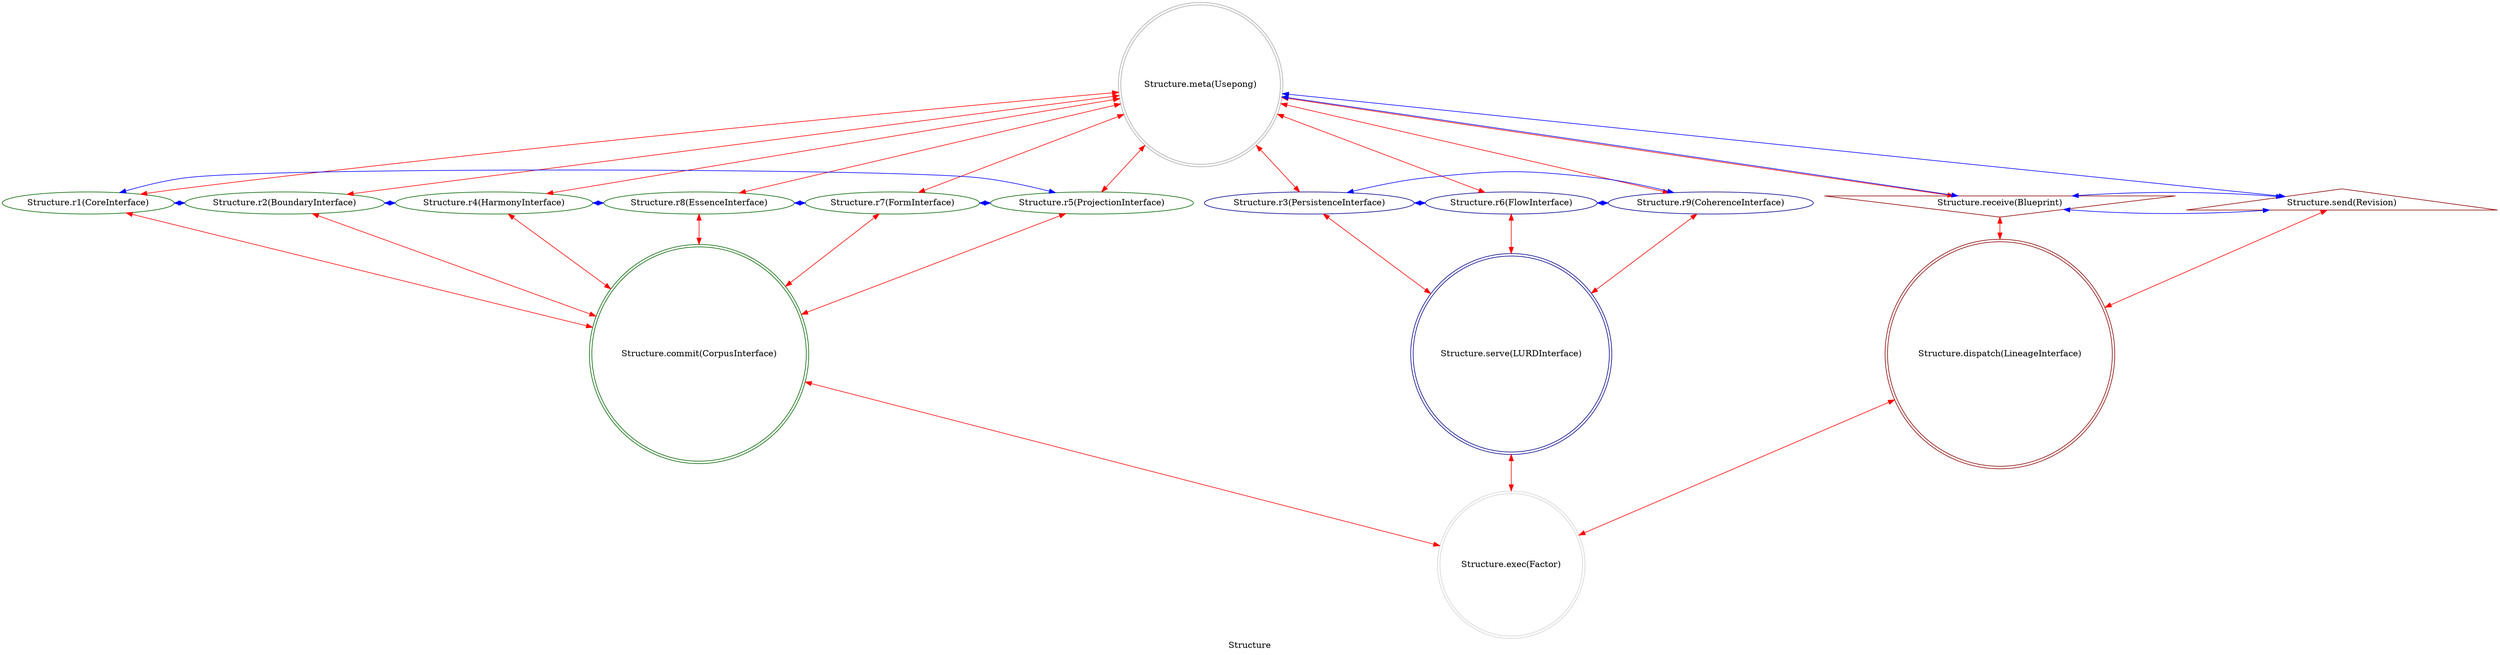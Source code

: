 strict digraph StructureFactor {
    label = "Structure";
    comment = "The cosmic meta-principle of architectural coherence in MythOS—governing how all Factors interrelate through the Usepong topology to form the unified ACU Framework.";
    
    0 -> {1 2 4 8 7 5 3 6 9 a b} [dir = both; color = "red";];
    {a b} -> c [dir = both; color = "red";];
    {1 2 4 8 7 5} -> d [dir = both; color = "red";];
    {3 6 9} -> e [dir = both; color = "red";];
    {c d e} -> f [dir = both; color = "red";];
    
    a -> b -> a [dir = both; color = "blue";];
    a -> 0 -> b [dir = both; color = "blue";];
    3 -> 6 -> 9 -> 3 [dir = both; color = "blue";];
    1 -> 2 -> 4 -> 8 -> 7 -> 5 -> 1 [dir = both; color = "blue";];
    
    subgraph {
        rank = same;
        0;
    }
    subgraph {
        rank = same;
        3;
        6;
        9;
        1;
        2;
        4;
        8;
        7;
        5;
        a;
        b;
    }
    subgraph {
        rank = same;
        c;
        d;
        e;
    }
    subgraph {
        rank = same;
        f;
    }
    
    a [label = "Structure.receive(Blueprint)";comment = "Potential: Architectural potential—the complete design pattern of T(19,2) that contains all possible Factors and their interrelationships.";shape = invtriangle;color = darkred;];
    0 [label = "Structure.meta(Usepong)";comment = "Abstract: Relational fabric—the exact planar diagram and connectivity of T(19,2) that defines all allowed dependencies and data flows between Factors.";shape = doublecircle;color = darkgray;];
    b [label = "Structure.send(Revision)";comment = "Manifest: Evolutionary update—the actualized improvements, adaptations, and refinements to the cosmic architecture through lived experience.";shape = triangle;color = darkred;];
    
    1 [label = "Structure.r1(CoreInterface)";comment = "Initiation: Central connection—the interface that links to the ACU Trinity itself (Ariadi, Cilang, Usepong) as the foundation.";color = darkgreen;];
    2 [label = "Structure.r2(BoundaryInterface)";comment = "Response: Definition membrane—the interface that establishes where one Factor ends and another begins, maintaining distinct domains.";color = darkgreen;];
    4 [label = "Structure.r4(HarmonyInterface)";comment = "Integration: Resonant alignment—the interface that ensures Factors work together coherently without conflict or contradiction.";color = darkgreen;];
    8 [label = "Structure.r8(EssenceInterface)";comment = "Reflection: Semantic core—the interface that preserves the fundamental meaning and purpose of each Factor across instantiations.";color = darkgreen;];
    7 [label = "Structure.r7(FormInterface)";comment = "Consolidation: Structural integrity—the interface that maintains the topological constraints of T(19,2) across all manifestations.";color = darkgreen;];
    5 [label = "Structure.r5(ProjectionInterface)";comment = "Propagation: Hierarchical expansion—the interface that enables child Factors to inherit and specialize parent contexts.";color = darkgreen;];
    
    3 [label = "Structure.r3(PersistenceInterface)";comment = "Thesis: Enduring foundation—the interface that maintains structural stability and continuity across time and transformations.";color = darkblue;];
    6 [label = "Structure.r6(FlowInterface)";comment = "Antithesis: Adaptive channel—the interface that allows structural evolution and responsive change to new conditions.";color = darkblue;];
    9 [label = "Structure.r9(CoherenceInterface)";comment = "Synthesis: Unified field—the interface that integrates stability with adaptability into a coherent whole.";color = darkblue;];
    
    c [label = "Structure.dispatch(LineageInterface)";comment = "Why-Who: Genetic inheritance—the interface that governs how structural patterns transmit across Factor generations and specializations.";shape = doublecircle;color = darkred;];
    d [label = "Structure.commit(CorpusInterface)";comment = "What-How: Body of knowledge—the interface that contains the complete instantiated history and accumulated wisdom of all Factors.";shape = doublecircle;color = darkgreen;];
    e [label = "Structure.serve(LURDInterface)";comment = "When-Where: Dimensional gateway—the interface that manages Layer (w-axis) transitions and Q-value resolutions across the framework.";shape = doublecircle;color = darkblue;];
    f [label = "Structure.exec(Factor)";comment = "Which-Closure: Architectural unity achieved—the state where all Factors operate as a single, coherent ACU Framework bound by Usepong topology.";shape = doublecircle;color = lightgray;];
}